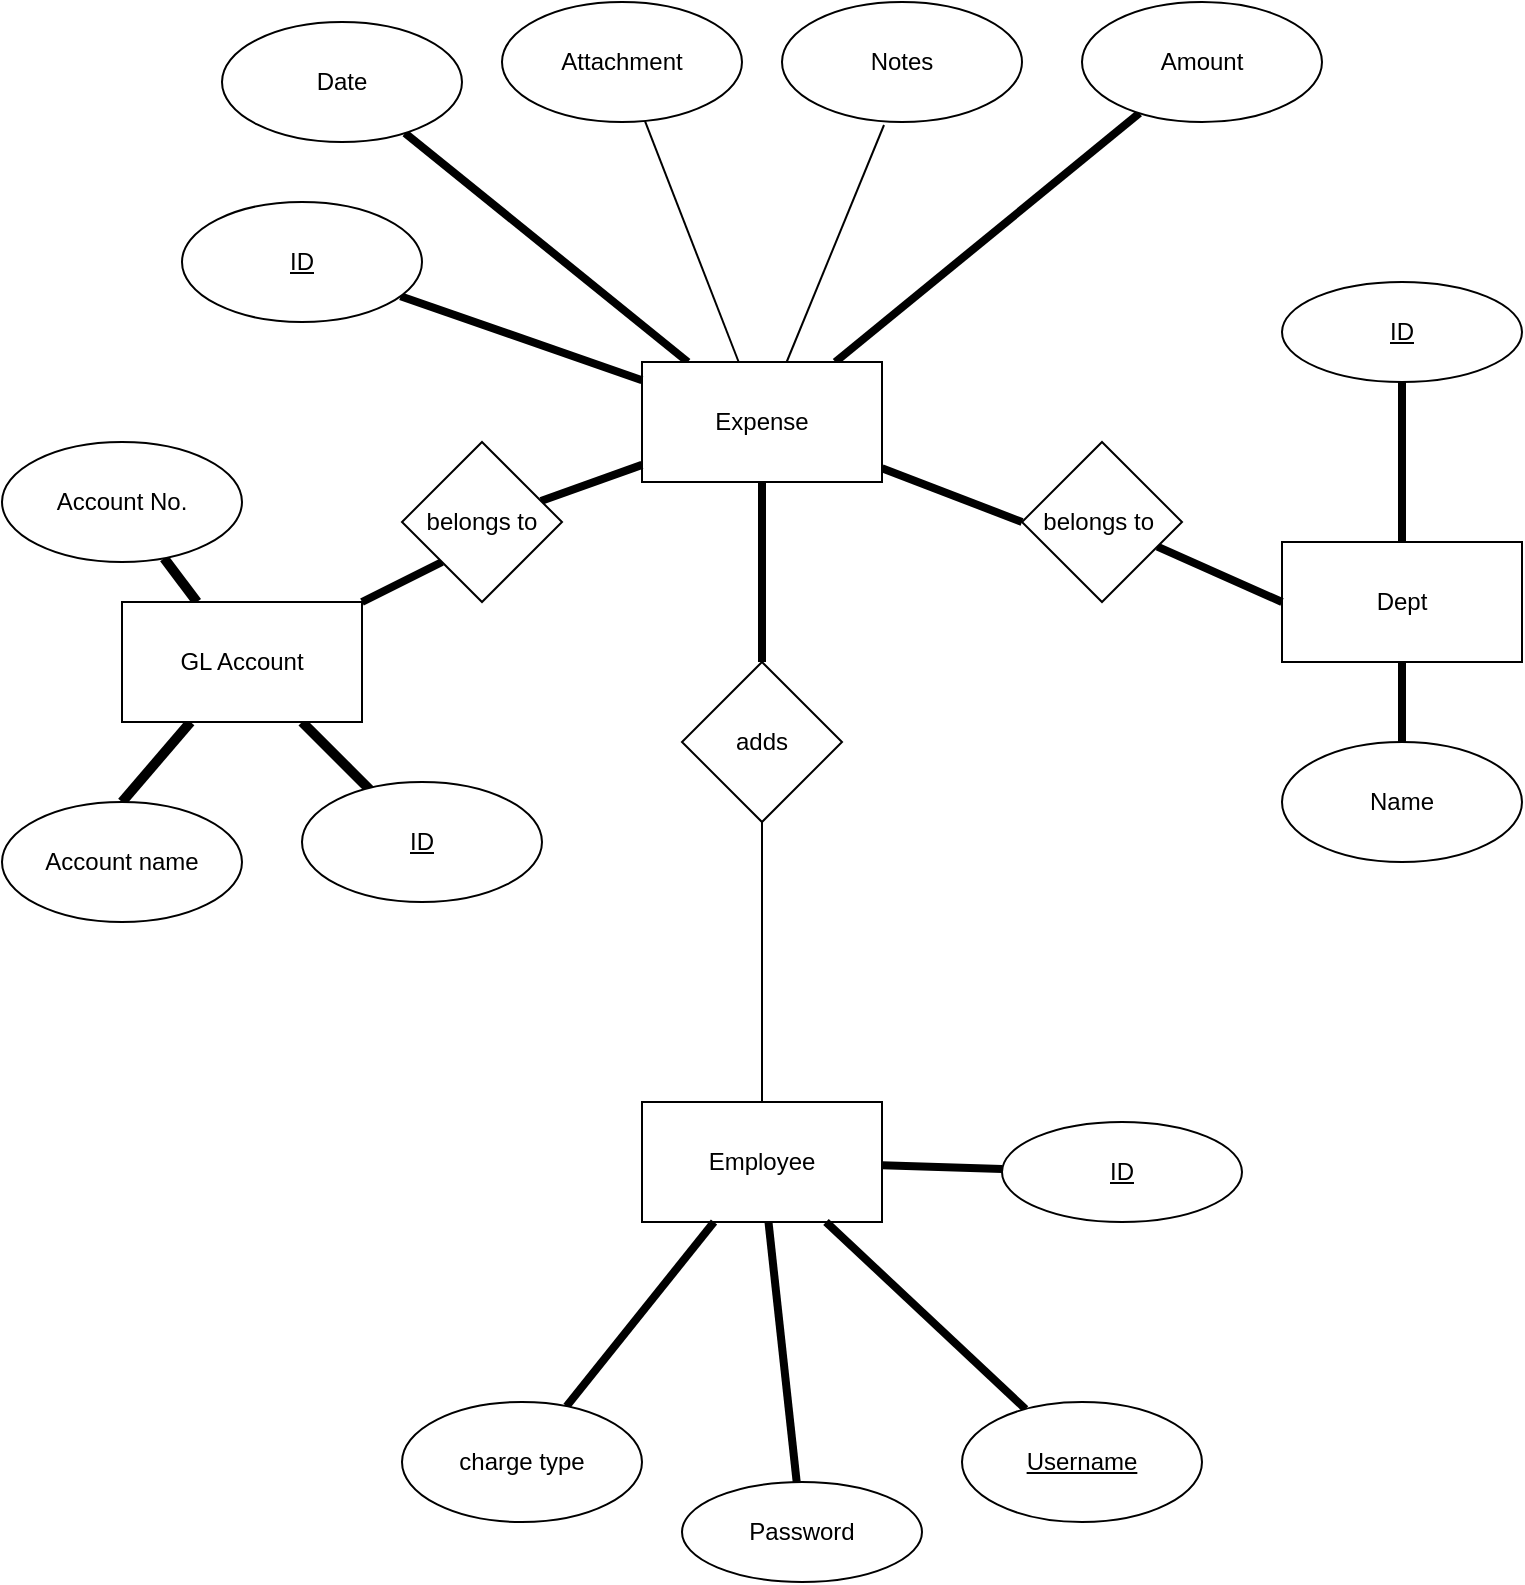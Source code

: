 <mxfile>
    <diagram id="6v_2MBeqpPTusKHnEWth" name="Page-1">
        <mxGraphModel dx="874" dy="1150" grid="1" gridSize="10" guides="1" tooltips="1" connect="1" arrows="1" fold="1" page="1" pageScale="1" pageWidth="850" pageHeight="1100" math="0" shadow="0">
            <root>
                <mxCell id="0"/>
                <mxCell id="1" parent="0"/>
                <mxCell id="31" style="edgeStyle=none;html=1;entryX=0.5;entryY=1;entryDx=0;entryDy=0;endArrow=none;endFill=0;strokeWidth=4;" parent="1" source="4" target="28" edge="1">
                    <mxGeometry relative="1" as="geometry"/>
                </mxCell>
                <mxCell id="32" value="" style="edgeStyle=none;html=1;endArrow=none;endFill=0;strokeWidth=4;" parent="1" source="4" target="27" edge="1">
                    <mxGeometry relative="1" as="geometry"/>
                </mxCell>
                <mxCell id="4" value="Dept" style="rounded=0;whiteSpace=wrap;html=1;" parent="1" vertex="1">
                    <mxGeometry x="650" y="320" width="120" height="60" as="geometry"/>
                </mxCell>
                <mxCell id="5" value="Employee" style="rounded=0;whiteSpace=wrap;html=1;" parent="1" vertex="1">
                    <mxGeometry x="330" y="600" width="120" height="60" as="geometry"/>
                </mxCell>
                <mxCell id="57" style="edgeStyle=none;html=1;entryX=0;entryY=1;entryDx=0;entryDy=0;endArrow=none;endFill=0;strokeWidth=4;" edge="1" parent="1" source="6" target="19">
                    <mxGeometry relative="1" as="geometry"/>
                </mxCell>
                <mxCell id="58" style="edgeStyle=none;html=1;endArrow=none;endFill=0;strokeWidth=5;" edge="1" parent="1" source="6" target="23">
                    <mxGeometry relative="1" as="geometry"/>
                </mxCell>
                <mxCell id="59" style="edgeStyle=none;html=1;entryX=0.5;entryY=0;entryDx=0;entryDy=0;endArrow=none;endFill=0;strokeWidth=5;" edge="1" parent="1" source="6" target="24">
                    <mxGeometry relative="1" as="geometry"/>
                </mxCell>
                <mxCell id="60" style="edgeStyle=none;html=1;entryX=0.317;entryY=0.133;entryDx=0;entryDy=0;entryPerimeter=0;endArrow=none;endFill=0;strokeWidth=5;" edge="1" parent="1" source="6" target="38">
                    <mxGeometry relative="1" as="geometry"/>
                </mxCell>
                <mxCell id="6" value="GL Account" style="rounded=0;whiteSpace=wrap;html=1;" parent="1" vertex="1">
                    <mxGeometry x="70" y="350" width="120" height="60" as="geometry"/>
                </mxCell>
                <mxCell id="13" style="edgeStyle=none;html=1;endArrow=none;endFill=0;strokeWidth=4;" parent="1" source="7" target="9" edge="1">
                    <mxGeometry relative="1" as="geometry"/>
                </mxCell>
                <mxCell id="14" style="edgeStyle=none;html=1;endArrow=none;endFill=0;" parent="1" source="7" target="10" edge="1">
                    <mxGeometry relative="1" as="geometry"/>
                </mxCell>
                <mxCell id="15" style="edgeStyle=none;html=1;entryX=0.425;entryY=1.025;entryDx=0;entryDy=0;entryPerimeter=0;endArrow=none;endFill=0;" parent="1" source="7" target="11" edge="1">
                    <mxGeometry relative="1" as="geometry"/>
                </mxCell>
                <mxCell id="16" style="edgeStyle=none;html=1;strokeWidth=4;endArrow=none;endFill=0;" parent="1" source="7" target="12" edge="1">
                    <mxGeometry relative="1" as="geometry"/>
                </mxCell>
                <mxCell id="21" style="edgeStyle=none;html=1;entryX=0;entryY=0.5;entryDx=0;entryDy=0;endArrow=none;endFill=0;strokeWidth=4;" parent="1" source="7" target="20" edge="1">
                    <mxGeometry relative="1" as="geometry"/>
                </mxCell>
                <mxCell id="54" value="" style="edgeStyle=none;html=1;fontSize=9;endArrow=none;endFill=0;strokeWidth=4;" parent="1" source="7" target="17" edge="1">
                    <mxGeometry relative="1" as="geometry"/>
                </mxCell>
                <mxCell id="7" value="Expense" style="rounded=0;whiteSpace=wrap;html=1;" parent="1" vertex="1">
                    <mxGeometry x="330" y="230" width="120" height="60" as="geometry"/>
                </mxCell>
                <mxCell id="9" value="Date" style="ellipse;whiteSpace=wrap;html=1;" parent="1" vertex="1">
                    <mxGeometry x="120" y="60" width="120" height="60" as="geometry"/>
                </mxCell>
                <mxCell id="10" value="Attachment" style="ellipse;whiteSpace=wrap;html=1;" parent="1" vertex="1">
                    <mxGeometry x="260" y="50" width="120" height="60" as="geometry"/>
                </mxCell>
                <mxCell id="11" value="Notes" style="ellipse;whiteSpace=wrap;html=1;" parent="1" vertex="1">
                    <mxGeometry x="400" y="50" width="120" height="60" as="geometry"/>
                </mxCell>
                <mxCell id="12" value="Amount" style="ellipse;whiteSpace=wrap;html=1;" parent="1" vertex="1">
                    <mxGeometry x="550" y="50" width="120" height="60" as="geometry"/>
                </mxCell>
                <mxCell id="43" style="edgeStyle=none;html=1;endArrow=none;endFill=0;strokeWidth=1;" parent="1" source="17" target="5" edge="1">
                    <mxGeometry relative="1" as="geometry"/>
                </mxCell>
                <mxCell id="17" value="adds" style="rhombus;whiteSpace=wrap;html=1;" parent="1" vertex="1">
                    <mxGeometry x="350" y="380" width="80" height="80" as="geometry"/>
                </mxCell>
                <mxCell id="55" style="edgeStyle=none;html=1;endArrow=none;endFill=0;strokeWidth=4;" edge="1" parent="1" source="19" target="7">
                    <mxGeometry relative="1" as="geometry"/>
                </mxCell>
                <mxCell id="19" value="belongs to" style="rhombus;whiteSpace=wrap;html=1;" parent="1" vertex="1">
                    <mxGeometry x="210" y="270" width="80" height="80" as="geometry"/>
                </mxCell>
                <mxCell id="22" style="edgeStyle=none;html=1;entryX=0;entryY=0.5;entryDx=0;entryDy=0;endArrow=none;endFill=0;strokeWidth=4;" parent="1" source="20" target="4" edge="1">
                    <mxGeometry relative="1" as="geometry"/>
                </mxCell>
                <mxCell id="20" value="belongs to&amp;nbsp;" style="rhombus;whiteSpace=wrap;html=1;" parent="1" vertex="1">
                    <mxGeometry x="520" y="270" width="80" height="80" as="geometry"/>
                </mxCell>
                <mxCell id="23" value="Account No." style="ellipse;whiteSpace=wrap;html=1;" parent="1" vertex="1">
                    <mxGeometry x="10" y="270" width="120" height="60" as="geometry"/>
                </mxCell>
                <mxCell id="27" value="Name" style="ellipse;whiteSpace=wrap;html=1;" parent="1" vertex="1">
                    <mxGeometry x="650" y="420" width="120" height="60" as="geometry"/>
                </mxCell>
                <mxCell id="28" value="ID" style="ellipse;whiteSpace=wrap;html=1;fontStyle=4" parent="1" vertex="1">
                    <mxGeometry x="650" y="190" width="120" height="50" as="geometry"/>
                </mxCell>
                <mxCell id="30" value="" style="edgeStyle=none;html=1;endArrow=none;endFill=0;strokeWidth=4;" parent="1" source="29" target="7" edge="1">
                    <mxGeometry relative="1" as="geometry"/>
                </mxCell>
                <mxCell id="29" value="ID" style="ellipse;whiteSpace=wrap;html=1;fontStyle=4" parent="1" vertex="1">
                    <mxGeometry x="100" y="150" width="120" height="60" as="geometry"/>
                </mxCell>
                <mxCell id="53" style="edgeStyle=none;html=1;endArrow=none;endFill=0;strokeWidth=4;" parent="1" source="37" target="5" edge="1">
                    <mxGeometry relative="1" as="geometry"/>
                </mxCell>
                <mxCell id="37" value="ID&lt;br&gt;" style="ellipse;whiteSpace=wrap;html=1;fontStyle=4" parent="1" vertex="1">
                    <mxGeometry x="510" y="610" width="120" height="50" as="geometry"/>
                </mxCell>
                <mxCell id="38" value="ID" style="ellipse;whiteSpace=wrap;html=1;fontStyle=4" parent="1" vertex="1">
                    <mxGeometry x="160" y="440" width="120" height="60" as="geometry"/>
                </mxCell>
                <mxCell id="52" style="edgeStyle=none;html=1;endArrow=none;endFill=0;strokeWidth=4;" parent="1" source="47" target="5" edge="1">
                    <mxGeometry relative="1" as="geometry"/>
                </mxCell>
                <mxCell id="47" value="Username" style="ellipse;whiteSpace=wrap;html=1;fontStyle=4" parent="1" vertex="1">
                    <mxGeometry x="490" y="750" width="120" height="60" as="geometry"/>
                </mxCell>
                <mxCell id="51" style="edgeStyle=none;html=1;endArrow=none;endFill=0;strokeWidth=4;" parent="1" source="48" target="5" edge="1">
                    <mxGeometry relative="1" as="geometry"/>
                </mxCell>
                <mxCell id="48" value="Password" style="ellipse;whiteSpace=wrap;html=1;" parent="1" vertex="1">
                    <mxGeometry x="350" y="790" width="120" height="50" as="geometry"/>
                </mxCell>
                <mxCell id="50" style="edgeStyle=none;html=1;endArrow=none;endFill=0;strokeWidth=4;" parent="1" source="49" target="5" edge="1">
                    <mxGeometry relative="1" as="geometry"/>
                </mxCell>
                <mxCell id="49" value="charge type" style="ellipse;whiteSpace=wrap;html=1;" parent="1" vertex="1">
                    <mxGeometry x="210" y="750" width="120" height="60" as="geometry"/>
                </mxCell>
                <mxCell id="24" value="Account name" style="ellipse;whiteSpace=wrap;html=1;" parent="1" vertex="1">
                    <mxGeometry x="10" y="450" width="120" height="60" as="geometry"/>
                </mxCell>
            </root>
        </mxGraphModel>
    </diagram>
</mxfile>